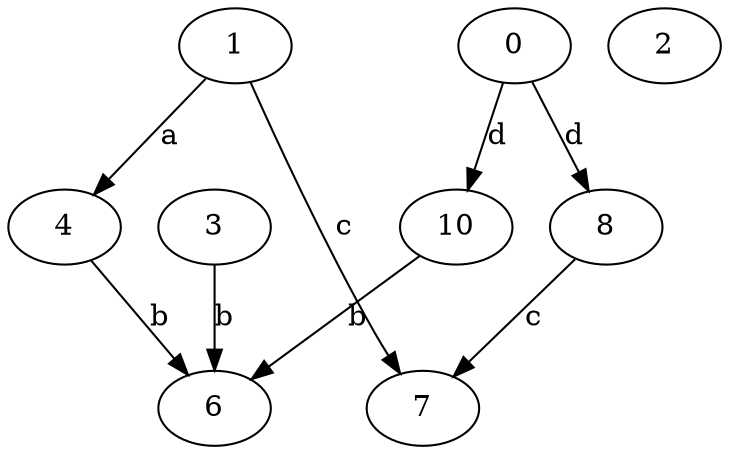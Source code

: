strict digraph  {
1;
2;
3;
4;
0;
6;
7;
8;
10;
1 -> 4  [label=a];
1 -> 7  [label=c];
3 -> 6  [label=b];
4 -> 6  [label=b];
0 -> 8  [label=d];
0 -> 10  [label=d];
8 -> 7  [label=c];
10 -> 6  [label=b];
}
